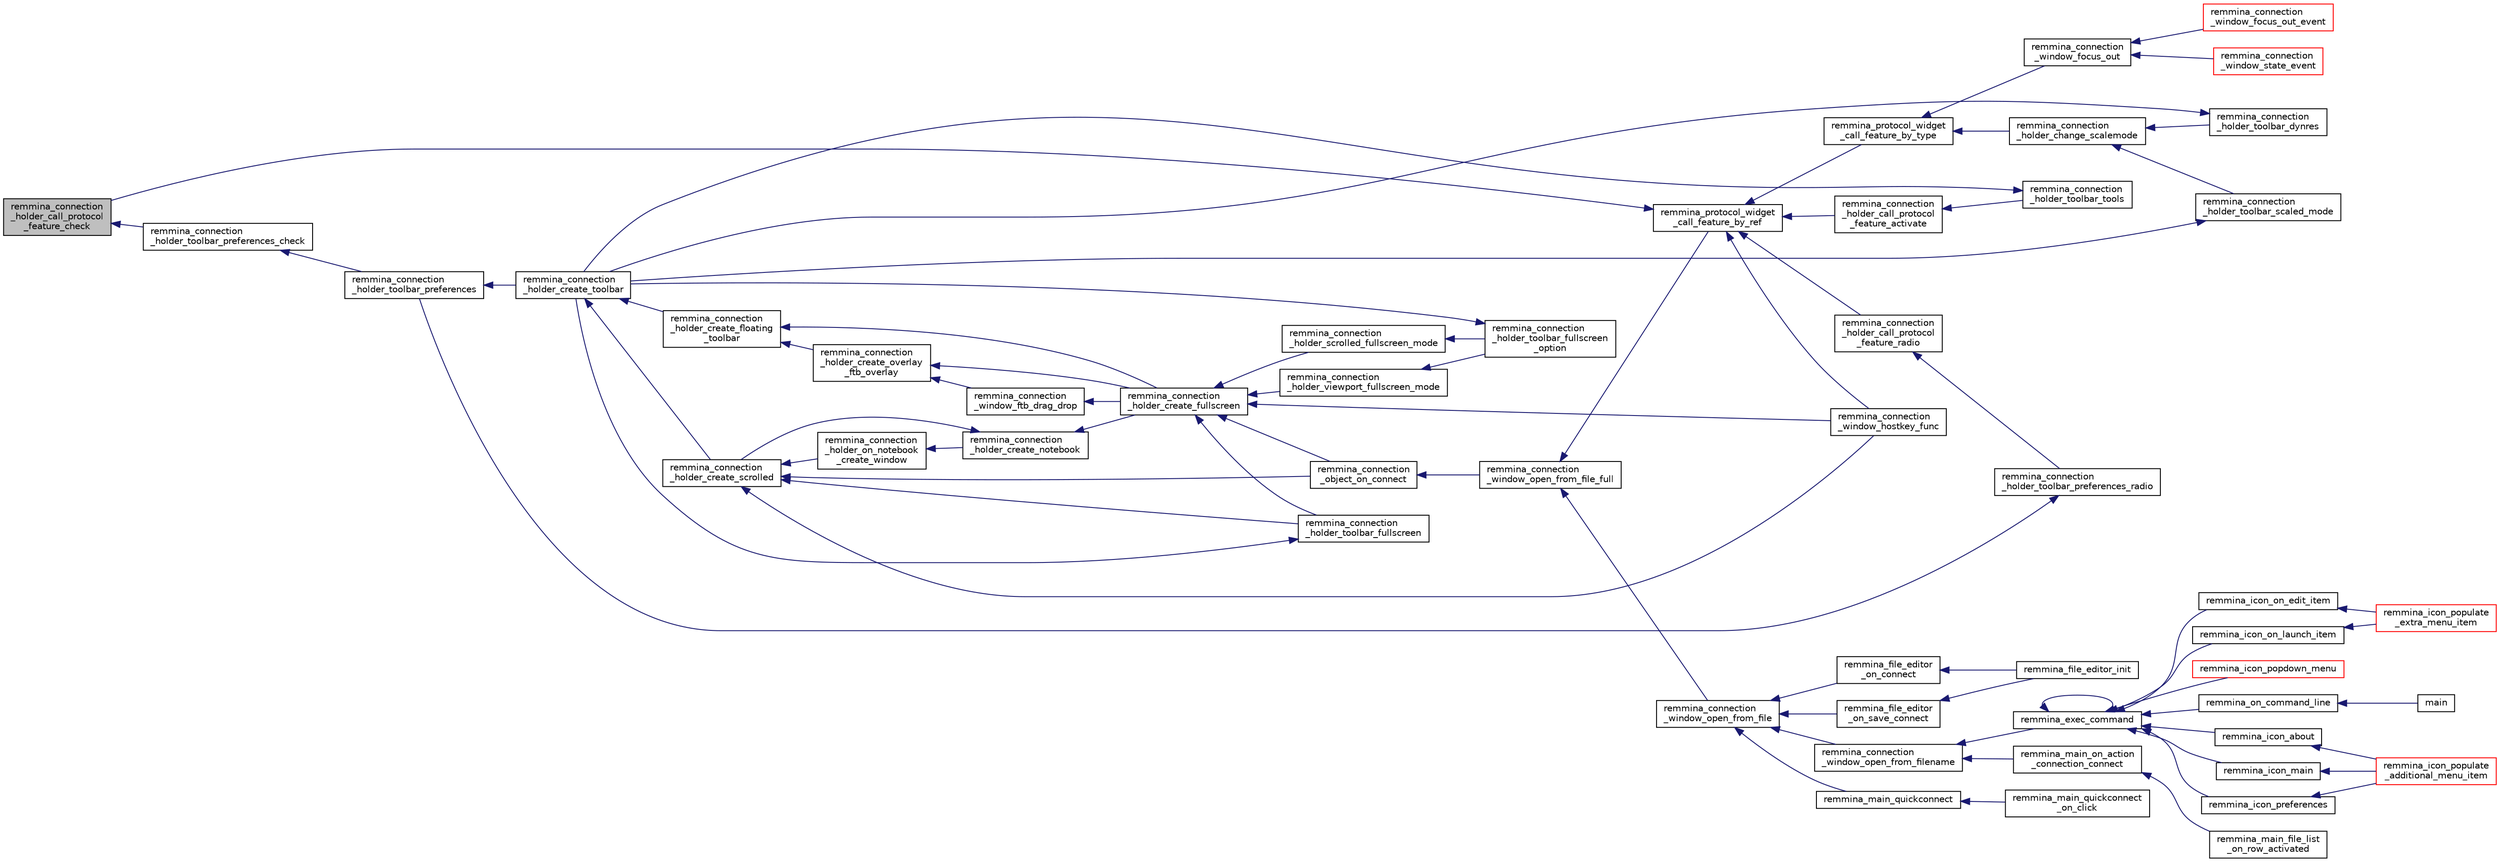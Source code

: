 digraph "remmina_connection_holder_call_protocol_feature_check"
{
  edge [fontname="Helvetica",fontsize="10",labelfontname="Helvetica",labelfontsize="10"];
  node [fontname="Helvetica",fontsize="10",shape=record];
  rankdir="LR";
  Node843 [label="remmina_connection\l_holder_call_protocol\l_feature_check",height=0.2,width=0.4,color="black", fillcolor="grey75", style="filled", fontcolor="black"];
  Node843 -> Node844 [dir="back",color="midnightblue",fontsize="10",style="solid",fontname="Helvetica"];
  Node844 [label="remmina_connection\l_holder_toolbar_preferences_check",height=0.2,width=0.4,color="black", fillcolor="white", style="filled",URL="$remmina__connection__window_8c.html#ada0dce340f5f1484c496a2357e8a2c69"];
  Node844 -> Node845 [dir="back",color="midnightblue",fontsize="10",style="solid",fontname="Helvetica"];
  Node845 [label="remmina_connection\l_holder_toolbar_preferences",height=0.2,width=0.4,color="black", fillcolor="white", style="filled",URL="$remmina__connection__window_8c.html#a78ec7d6e66d6e6569c1a9a0230c74bc8"];
  Node845 -> Node846 [dir="back",color="midnightblue",fontsize="10",style="solid",fontname="Helvetica"];
  Node846 [label="remmina_connection\l_holder_create_toolbar",height=0.2,width=0.4,color="black", fillcolor="white", style="filled",URL="$remmina__connection__window_8c.html#af8138da72278e9e9000276e08a6fd984"];
  Node846 -> Node847 [dir="back",color="midnightblue",fontsize="10",style="solid",fontname="Helvetica"];
  Node847 [label="remmina_connection\l_holder_create_floating\l_toolbar",height=0.2,width=0.4,color="black", fillcolor="white", style="filled",URL="$remmina__connection__window_8c.html#a967dca6c1876afc3e6bcb763f9709d43"];
  Node847 -> Node848 [dir="back",color="midnightblue",fontsize="10",style="solid",fontname="Helvetica"];
  Node848 [label="remmina_connection\l_holder_create_overlay\l_ftb_overlay",height=0.2,width=0.4,color="black", fillcolor="white", style="filled",URL="$remmina__connection__window_8c.html#ab2edcb806312b3367c70fbb13c383ae0"];
  Node848 -> Node849 [dir="back",color="midnightblue",fontsize="10",style="solid",fontname="Helvetica"];
  Node849 [label="remmina_connection\l_window_ftb_drag_drop",height=0.2,width=0.4,color="black", fillcolor="white", style="filled",URL="$remmina__connection__window_8c.html#a15c9b2bd929f8f2bb64d0bb6fa60f067"];
  Node849 -> Node850 [dir="back",color="midnightblue",fontsize="10",style="solid",fontname="Helvetica"];
  Node850 [label="remmina_connection\l_holder_create_fullscreen",height=0.2,width=0.4,color="black", fillcolor="white", style="filled",URL="$remmina__connection__window_8c.html#ae67ca4d276339723c1ff87fc224eaccf"];
  Node850 -> Node851 [dir="back",color="midnightblue",fontsize="10",style="solid",fontname="Helvetica"];
  Node851 [label="remmina_connection\l_holder_toolbar_fullscreen",height=0.2,width=0.4,color="black", fillcolor="white", style="filled",URL="$remmina__connection__window_8c.html#a02ac20f50f1b7b816bd7208127efdbee"];
  Node851 -> Node846 [dir="back",color="midnightblue",fontsize="10",style="solid",fontname="Helvetica"];
  Node850 -> Node852 [dir="back",color="midnightblue",fontsize="10",style="solid",fontname="Helvetica"];
  Node852 [label="remmina_connection\l_holder_viewport_fullscreen_mode",height=0.2,width=0.4,color="black", fillcolor="white", style="filled",URL="$remmina__connection__window_8c.html#a0e99d0ff8c39f2c6de508eee9ef498c5"];
  Node852 -> Node853 [dir="back",color="midnightblue",fontsize="10",style="solid",fontname="Helvetica"];
  Node853 [label="remmina_connection\l_holder_toolbar_fullscreen\l_option",height=0.2,width=0.4,color="black", fillcolor="white", style="filled",URL="$remmina__connection__window_8c.html#a1415cdcbed0e6fe9a7978586bf132207"];
  Node853 -> Node846 [dir="back",color="midnightblue",fontsize="10",style="solid",fontname="Helvetica"];
  Node850 -> Node854 [dir="back",color="midnightblue",fontsize="10",style="solid",fontname="Helvetica"];
  Node854 [label="remmina_connection\l_holder_scrolled_fullscreen_mode",height=0.2,width=0.4,color="black", fillcolor="white", style="filled",URL="$remmina__connection__window_8c.html#aa25cae5c0e15e13b817b925e42a044a9"];
  Node854 -> Node853 [dir="back",color="midnightblue",fontsize="10",style="solid",fontname="Helvetica"];
  Node850 -> Node855 [dir="back",color="midnightblue",fontsize="10",style="solid",fontname="Helvetica"];
  Node855 [label="remmina_connection\l_window_hostkey_func",height=0.2,width=0.4,color="black", fillcolor="white", style="filled",URL="$remmina__connection__window_8c.html#abef663d930076deb3105f86dabe2a9c3"];
  Node850 -> Node856 [dir="back",color="midnightblue",fontsize="10",style="solid",fontname="Helvetica"];
  Node856 [label="remmina_connection\l_object_on_connect",height=0.2,width=0.4,color="black", fillcolor="white", style="filled",URL="$remmina__connection__window_8c.html#a0ad685a873ecef95ec13caba17e0c22e"];
  Node856 -> Node857 [dir="back",color="midnightblue",fontsize="10",style="solid",fontname="Helvetica"];
  Node857 [label="remmina_connection\l_window_open_from_file_full",height=0.2,width=0.4,color="black", fillcolor="white", style="filled",URL="$remmina__connection__window_8h.html#adbf2b670ca3bae96a99cb0b36021a961"];
  Node857 -> Node858 [dir="back",color="midnightblue",fontsize="10",style="solid",fontname="Helvetica"];
  Node858 [label="remmina_connection\l_window_open_from_file",height=0.2,width=0.4,color="black", fillcolor="white", style="filled",URL="$remmina__connection__window_8h.html#a1c7f722a89609523cc4de079cc82f23c"];
  Node858 -> Node859 [dir="back",color="midnightblue",fontsize="10",style="solid",fontname="Helvetica"];
  Node859 [label="remmina_connection\l_window_open_from_filename",height=0.2,width=0.4,color="black", fillcolor="white", style="filled",URL="$remmina__connection__window_8h.html#ab0ed27ef360efc7d92906cbabf9da5db"];
  Node859 -> Node860 [dir="back",color="midnightblue",fontsize="10",style="solid",fontname="Helvetica"];
  Node860 [label="remmina_exec_command",height=0.2,width=0.4,color="black", fillcolor="white", style="filled",URL="$remmina__exec_8h.html#a424cabdcff647797061e7482049d62a7"];
  Node860 -> Node861 [dir="back",color="midnightblue",fontsize="10",style="solid",fontname="Helvetica"];
  Node861 [label="remmina_on_command_line",height=0.2,width=0.4,color="black", fillcolor="white", style="filled",URL="$remmina_8c.html#aeb286fc5bd52ab5382ab8cb495dc2914"];
  Node861 -> Node862 [dir="back",color="midnightblue",fontsize="10",style="solid",fontname="Helvetica"];
  Node862 [label="main",height=0.2,width=0.4,color="black", fillcolor="white", style="filled",URL="$remmina_8c.html#a0ddf1224851353fc92bfbff6f499fa97"];
  Node860 -> Node860 [dir="back",color="midnightblue",fontsize="10",style="solid",fontname="Helvetica"];
  Node860 -> Node863 [dir="back",color="midnightblue",fontsize="10",style="solid",fontname="Helvetica"];
  Node863 [label="remmina_icon_main",height=0.2,width=0.4,color="black", fillcolor="white", style="filled",URL="$remmina__icon_8c.html#a920476110ab6410c8fc8cf734109e497"];
  Node863 -> Node864 [dir="back",color="midnightblue",fontsize="10",style="solid",fontname="Helvetica"];
  Node864 [label="remmina_icon_populate\l_additional_menu_item",height=0.2,width=0.4,color="red", fillcolor="white", style="filled",URL="$remmina__icon_8c.html#a8aaf73ed94cf20dcce1c7be26262cb56"];
  Node860 -> Node874 [dir="back",color="midnightblue",fontsize="10",style="solid",fontname="Helvetica"];
  Node874 [label="remmina_icon_preferences",height=0.2,width=0.4,color="black", fillcolor="white", style="filled",URL="$remmina__icon_8c.html#ad3b0e3d12e4854eae05b1afea19da404"];
  Node874 -> Node864 [dir="back",color="midnightblue",fontsize="10",style="solid",fontname="Helvetica"];
  Node860 -> Node875 [dir="back",color="midnightblue",fontsize="10",style="solid",fontname="Helvetica"];
  Node875 [label="remmina_icon_about",height=0.2,width=0.4,color="black", fillcolor="white", style="filled",URL="$remmina__icon_8c.html#a5cdf1958ef01e49889bcee2e90e2cf71"];
  Node875 -> Node864 [dir="back",color="midnightblue",fontsize="10",style="solid",fontname="Helvetica"];
  Node860 -> Node876 [dir="back",color="midnightblue",fontsize="10",style="solid",fontname="Helvetica"];
  Node876 [label="remmina_icon_on_launch_item",height=0.2,width=0.4,color="black", fillcolor="white", style="filled",URL="$remmina__icon_8c.html#ad1699688680e12abcfd5c74dd2f76d83"];
  Node876 -> Node877 [dir="back",color="midnightblue",fontsize="10",style="solid",fontname="Helvetica"];
  Node877 [label="remmina_icon_populate\l_extra_menu_item",height=0.2,width=0.4,color="red", fillcolor="white", style="filled",URL="$remmina__icon_8c.html#a2847311861df3a2f1c8bbcd35cf3fd6f"];
  Node860 -> Node879 [dir="back",color="midnightblue",fontsize="10",style="solid",fontname="Helvetica"];
  Node879 [label="remmina_icon_on_edit_item",height=0.2,width=0.4,color="black", fillcolor="white", style="filled",URL="$remmina__icon_8c.html#af8708120906a8dc41a7998ebf9ecd129"];
  Node879 -> Node877 [dir="back",color="midnightblue",fontsize="10",style="solid",fontname="Helvetica"];
  Node860 -> Node880 [dir="back",color="midnightblue",fontsize="10",style="solid",fontname="Helvetica"];
  Node880 [label="remmina_icon_popdown_menu",height=0.2,width=0.4,color="red", fillcolor="white", style="filled",URL="$remmina__icon_8c.html#a444be76e3c3a065279c5f9abc7fae833"];
  Node859 -> Node881 [dir="back",color="midnightblue",fontsize="10",style="solid",fontname="Helvetica"];
  Node881 [label="remmina_main_on_action\l_connection_connect",height=0.2,width=0.4,color="black", fillcolor="white", style="filled",URL="$remmina__main_8c.html#ae023d1cb099a4f7bee79f13760566cbf"];
  Node881 -> Node882 [dir="back",color="midnightblue",fontsize="10",style="solid",fontname="Helvetica"];
  Node882 [label="remmina_main_file_list\l_on_row_activated",height=0.2,width=0.4,color="black", fillcolor="white", style="filled",URL="$remmina__main_8c.html#aba1a89a2400c5cc8373c6bd34602ac10"];
  Node858 -> Node883 [dir="back",color="midnightblue",fontsize="10",style="solid",fontname="Helvetica"];
  Node883 [label="remmina_file_editor\l_on_connect",height=0.2,width=0.4,color="black", fillcolor="white", style="filled",URL="$remmina__file__editor_8c.html#a73b8581fd1fd77532b748d91a2951f25"];
  Node883 -> Node867 [dir="back",color="midnightblue",fontsize="10",style="solid",fontname="Helvetica"];
  Node867 [label="remmina_file_editor_init",height=0.2,width=0.4,color="black", fillcolor="white", style="filled",URL="$remmina__file__editor_8c.html#a9afd8d41c66f547320930eb331f3124d"];
  Node858 -> Node868 [dir="back",color="midnightblue",fontsize="10",style="solid",fontname="Helvetica"];
  Node868 [label="remmina_file_editor\l_on_save_connect",height=0.2,width=0.4,color="black", fillcolor="white", style="filled",URL="$remmina__file__editor_8c.html#a57224f3f69f04f398de563b71be6b18e"];
  Node868 -> Node867 [dir="back",color="midnightblue",fontsize="10",style="solid",fontname="Helvetica"];
  Node858 -> Node884 [dir="back",color="midnightblue",fontsize="10",style="solid",fontname="Helvetica"];
  Node884 [label="remmina_main_quickconnect",height=0.2,width=0.4,color="black", fillcolor="white", style="filled",URL="$remmina__main_8c.html#a802458852abacebfb16f1f4295806a01"];
  Node884 -> Node885 [dir="back",color="midnightblue",fontsize="10",style="solid",fontname="Helvetica"];
  Node885 [label="remmina_main_quickconnect\l_on_click",height=0.2,width=0.4,color="black", fillcolor="white", style="filled",URL="$remmina__main_8c.html#a210e9e04c7c97cc86412044de31f659d"];
  Node857 -> Node886 [dir="back",color="midnightblue",fontsize="10",style="solid",fontname="Helvetica"];
  Node886 [label="remmina_protocol_widget\l_call_feature_by_ref",height=0.2,width=0.4,color="black", fillcolor="white", style="filled",URL="$remmina__protocol__widget_8h.html#a605b69a9aa4393024369cc5070488692"];
  Node886 -> Node887 [dir="back",color="midnightblue",fontsize="10",style="solid",fontname="Helvetica"];
  Node887 [label="remmina_connection\l_holder_call_protocol\l_feature_radio",height=0.2,width=0.4,color="black", fillcolor="white", style="filled",URL="$remmina__connection__window_8c.html#a86280cb973101817f7410af393bc2f98"];
  Node887 -> Node888 [dir="back",color="midnightblue",fontsize="10",style="solid",fontname="Helvetica"];
  Node888 [label="remmina_connection\l_holder_toolbar_preferences_radio",height=0.2,width=0.4,color="black", fillcolor="white", style="filled",URL="$remmina__connection__window_8c.html#a1ddab4aacc284c606ab237eae9c0b5a9"];
  Node888 -> Node845 [dir="back",color="midnightblue",fontsize="10",style="solid",fontname="Helvetica"];
  Node886 -> Node843 [dir="back",color="midnightblue",fontsize="10",style="solid",fontname="Helvetica"];
  Node886 -> Node889 [dir="back",color="midnightblue",fontsize="10",style="solid",fontname="Helvetica"];
  Node889 [label="remmina_connection\l_holder_call_protocol\l_feature_activate",height=0.2,width=0.4,color="black", fillcolor="white", style="filled",URL="$remmina__connection__window_8c.html#a4507b43c6fd10bc68d9512c6b253a552"];
  Node889 -> Node890 [dir="back",color="midnightblue",fontsize="10",style="solid",fontname="Helvetica"];
  Node890 [label="remmina_connection\l_holder_toolbar_tools",height=0.2,width=0.4,color="black", fillcolor="white", style="filled",URL="$remmina__connection__window_8c.html#a51cc0b2274049920f67c71047bd76213"];
  Node890 -> Node846 [dir="back",color="midnightblue",fontsize="10",style="solid",fontname="Helvetica"];
  Node886 -> Node855 [dir="back",color="midnightblue",fontsize="10",style="solid",fontname="Helvetica"];
  Node886 -> Node891 [dir="back",color="midnightblue",fontsize="10",style="solid",fontname="Helvetica"];
  Node891 [label="remmina_protocol_widget\l_call_feature_by_type",height=0.2,width=0.4,color="black", fillcolor="white", style="filled",URL="$remmina__protocol__widget_8h.html#a6a630e96e5b914d60d678ae8eaad4cd9"];
  Node891 -> Node892 [dir="back",color="midnightblue",fontsize="10",style="solid",fontname="Helvetica"];
  Node892 [label="remmina_connection\l_holder_change_scalemode",height=0.2,width=0.4,color="black", fillcolor="white", style="filled",URL="$remmina__connection__window_8c.html#a5565ebedf82eb9f2d54b7f447b4c930e"];
  Node892 -> Node893 [dir="back",color="midnightblue",fontsize="10",style="solid",fontname="Helvetica"];
  Node893 [label="remmina_connection\l_holder_toolbar_dynres",height=0.2,width=0.4,color="black", fillcolor="white", style="filled",URL="$remmina__connection__window_8c.html#a576e3800c7371f63b27e3832848ac4e5"];
  Node893 -> Node846 [dir="back",color="midnightblue",fontsize="10",style="solid",fontname="Helvetica"];
  Node892 -> Node894 [dir="back",color="midnightblue",fontsize="10",style="solid",fontname="Helvetica"];
  Node894 [label="remmina_connection\l_holder_toolbar_scaled_mode",height=0.2,width=0.4,color="black", fillcolor="white", style="filled",URL="$remmina__connection__window_8c.html#ad6136dd7c0867a5a5f1c0b0645632ee4"];
  Node894 -> Node846 [dir="back",color="midnightblue",fontsize="10",style="solid",fontname="Helvetica"];
  Node891 -> Node895 [dir="back",color="midnightblue",fontsize="10",style="solid",fontname="Helvetica"];
  Node895 [label="remmina_connection\l_window_focus_out",height=0.2,width=0.4,color="black", fillcolor="white", style="filled",URL="$remmina__connection__window_8c.html#a8c242e0a7ee57ed79099c330d696b43f"];
  Node895 -> Node896 [dir="back",color="midnightblue",fontsize="10",style="solid",fontname="Helvetica"];
  Node896 [label="remmina_connection\l_window_focus_out_event",height=0.2,width=0.4,color="red", fillcolor="white", style="filled",URL="$remmina__connection__window_8c.html#a539828a1dd435bee083d82136691176c"];
  Node895 -> Node901 [dir="back",color="midnightblue",fontsize="10",style="solid",fontname="Helvetica"];
  Node901 [label="remmina_connection\l_window_state_event",height=0.2,width=0.4,color="red", fillcolor="white", style="filled",URL="$remmina__connection__window_8c.html#a174d5b1e983a96c98aae2e8078f462bd"];
  Node848 -> Node850 [dir="back",color="midnightblue",fontsize="10",style="solid",fontname="Helvetica"];
  Node847 -> Node850 [dir="back",color="midnightblue",fontsize="10",style="solid",fontname="Helvetica"];
  Node846 -> Node898 [dir="back",color="midnightblue",fontsize="10",style="solid",fontname="Helvetica"];
  Node898 [label="remmina_connection\l_holder_create_scrolled",height=0.2,width=0.4,color="black", fillcolor="white", style="filled",URL="$remmina__connection__window_8c.html#a57b3656c37df65d276ddd50a16906dc7"];
  Node898 -> Node851 [dir="back",color="midnightblue",fontsize="10",style="solid",fontname="Helvetica"];
  Node898 -> Node899 [dir="back",color="midnightblue",fontsize="10",style="solid",fontname="Helvetica"];
  Node899 [label="remmina_connection\l_holder_on_notebook\l_create_window",height=0.2,width=0.4,color="black", fillcolor="white", style="filled",URL="$remmina__connection__window_8c.html#a2f5fc595c1aad851962aa58e2009bcce"];
  Node899 -> Node900 [dir="back",color="midnightblue",fontsize="10",style="solid",fontname="Helvetica"];
  Node900 [label="remmina_connection\l_holder_create_notebook",height=0.2,width=0.4,color="black", fillcolor="white", style="filled",URL="$remmina__connection__window_8c.html#ae616dc409c5775dc73d9a83c1f081705"];
  Node900 -> Node898 [dir="back",color="midnightblue",fontsize="10",style="solid",fontname="Helvetica"];
  Node900 -> Node850 [dir="back",color="midnightblue",fontsize="10",style="solid",fontname="Helvetica"];
  Node898 -> Node855 [dir="back",color="midnightblue",fontsize="10",style="solid",fontname="Helvetica"];
  Node898 -> Node856 [dir="back",color="midnightblue",fontsize="10",style="solid",fontname="Helvetica"];
}
